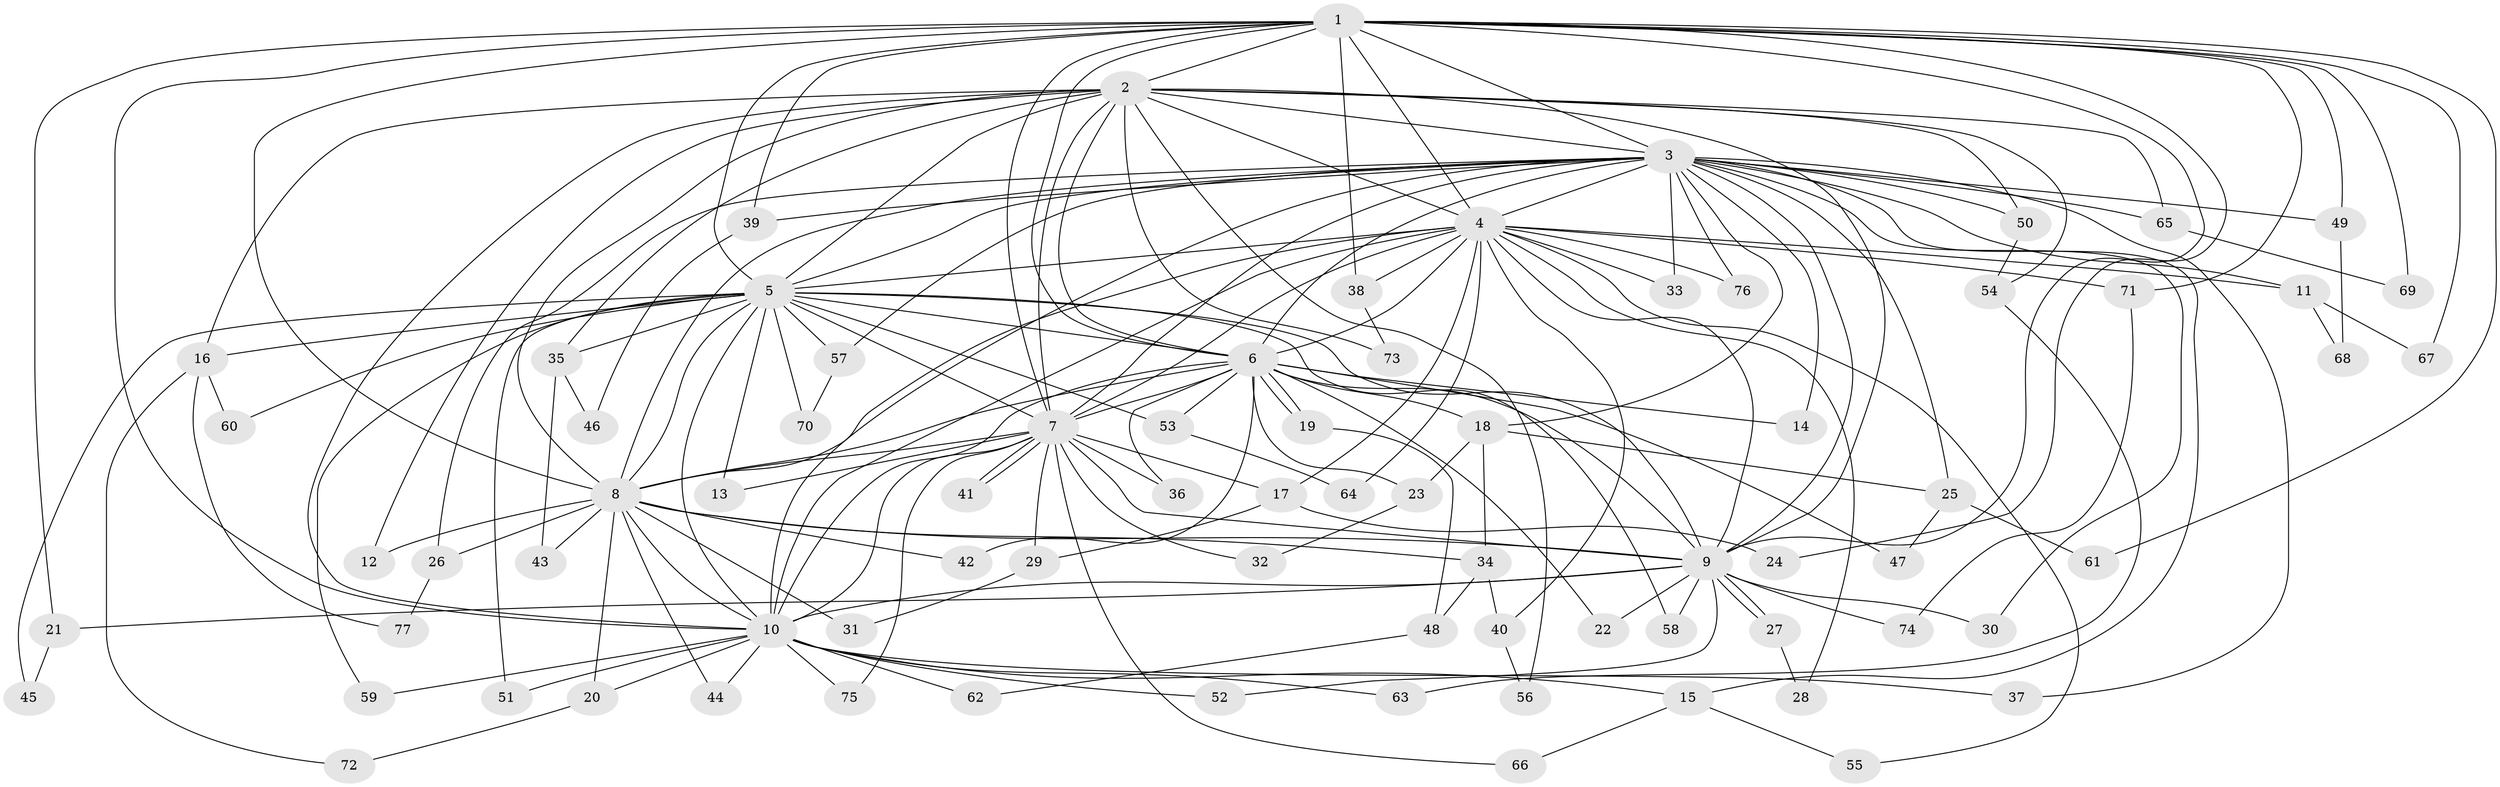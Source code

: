 // Generated by graph-tools (version 1.1) at 2025/11/02/27/25 16:11:07]
// undirected, 77 vertices, 179 edges
graph export_dot {
graph [start="1"]
  node [color=gray90,style=filled];
  1;
  2;
  3;
  4;
  5;
  6;
  7;
  8;
  9;
  10;
  11;
  12;
  13;
  14;
  15;
  16;
  17;
  18;
  19;
  20;
  21;
  22;
  23;
  24;
  25;
  26;
  27;
  28;
  29;
  30;
  31;
  32;
  33;
  34;
  35;
  36;
  37;
  38;
  39;
  40;
  41;
  42;
  43;
  44;
  45;
  46;
  47;
  48;
  49;
  50;
  51;
  52;
  53;
  54;
  55;
  56;
  57;
  58;
  59;
  60;
  61;
  62;
  63;
  64;
  65;
  66;
  67;
  68;
  69;
  70;
  71;
  72;
  73;
  74;
  75;
  76;
  77;
  1 -- 2;
  1 -- 3;
  1 -- 4;
  1 -- 5;
  1 -- 6;
  1 -- 7;
  1 -- 8;
  1 -- 9;
  1 -- 10;
  1 -- 21;
  1 -- 24;
  1 -- 38;
  1 -- 39;
  1 -- 49;
  1 -- 61;
  1 -- 67;
  1 -- 69;
  1 -- 71;
  2 -- 3;
  2 -- 4;
  2 -- 5;
  2 -- 6;
  2 -- 7;
  2 -- 8;
  2 -- 9;
  2 -- 10;
  2 -- 12;
  2 -- 16;
  2 -- 35;
  2 -- 50;
  2 -- 54;
  2 -- 56;
  2 -- 65;
  2 -- 73;
  3 -- 4;
  3 -- 5;
  3 -- 6;
  3 -- 7;
  3 -- 8;
  3 -- 9;
  3 -- 10;
  3 -- 11;
  3 -- 14;
  3 -- 15;
  3 -- 18;
  3 -- 25;
  3 -- 26;
  3 -- 30;
  3 -- 33;
  3 -- 37;
  3 -- 39;
  3 -- 49;
  3 -- 50;
  3 -- 57;
  3 -- 65;
  3 -- 76;
  4 -- 5;
  4 -- 6;
  4 -- 7;
  4 -- 8;
  4 -- 9;
  4 -- 10;
  4 -- 11;
  4 -- 17;
  4 -- 28;
  4 -- 33;
  4 -- 38;
  4 -- 40;
  4 -- 55;
  4 -- 64;
  4 -- 71;
  4 -- 76;
  5 -- 6;
  5 -- 7;
  5 -- 8;
  5 -- 9;
  5 -- 10;
  5 -- 13;
  5 -- 16;
  5 -- 35;
  5 -- 45;
  5 -- 51;
  5 -- 53;
  5 -- 57;
  5 -- 58;
  5 -- 59;
  5 -- 60;
  5 -- 70;
  6 -- 7;
  6 -- 8;
  6 -- 9;
  6 -- 10;
  6 -- 14;
  6 -- 18;
  6 -- 19;
  6 -- 19;
  6 -- 22;
  6 -- 23;
  6 -- 36;
  6 -- 42;
  6 -- 47;
  6 -- 53;
  7 -- 8;
  7 -- 9;
  7 -- 10;
  7 -- 13;
  7 -- 17;
  7 -- 29;
  7 -- 32;
  7 -- 36;
  7 -- 41;
  7 -- 41;
  7 -- 66;
  7 -- 75;
  8 -- 9;
  8 -- 10;
  8 -- 12;
  8 -- 20;
  8 -- 26;
  8 -- 31;
  8 -- 34;
  8 -- 42;
  8 -- 43;
  8 -- 44;
  9 -- 10;
  9 -- 21;
  9 -- 22;
  9 -- 27;
  9 -- 27;
  9 -- 30;
  9 -- 52;
  9 -- 58;
  9 -- 74;
  10 -- 15;
  10 -- 20;
  10 -- 37;
  10 -- 44;
  10 -- 51;
  10 -- 52;
  10 -- 59;
  10 -- 62;
  10 -- 63;
  10 -- 75;
  11 -- 67;
  11 -- 68;
  15 -- 55;
  15 -- 66;
  16 -- 60;
  16 -- 72;
  16 -- 77;
  17 -- 24;
  17 -- 29;
  18 -- 23;
  18 -- 25;
  18 -- 34;
  19 -- 48;
  20 -- 72;
  21 -- 45;
  23 -- 32;
  25 -- 47;
  25 -- 61;
  26 -- 77;
  27 -- 28;
  29 -- 31;
  34 -- 40;
  34 -- 48;
  35 -- 43;
  35 -- 46;
  38 -- 73;
  39 -- 46;
  40 -- 56;
  48 -- 62;
  49 -- 68;
  50 -- 54;
  53 -- 64;
  54 -- 63;
  57 -- 70;
  65 -- 69;
  71 -- 74;
}
